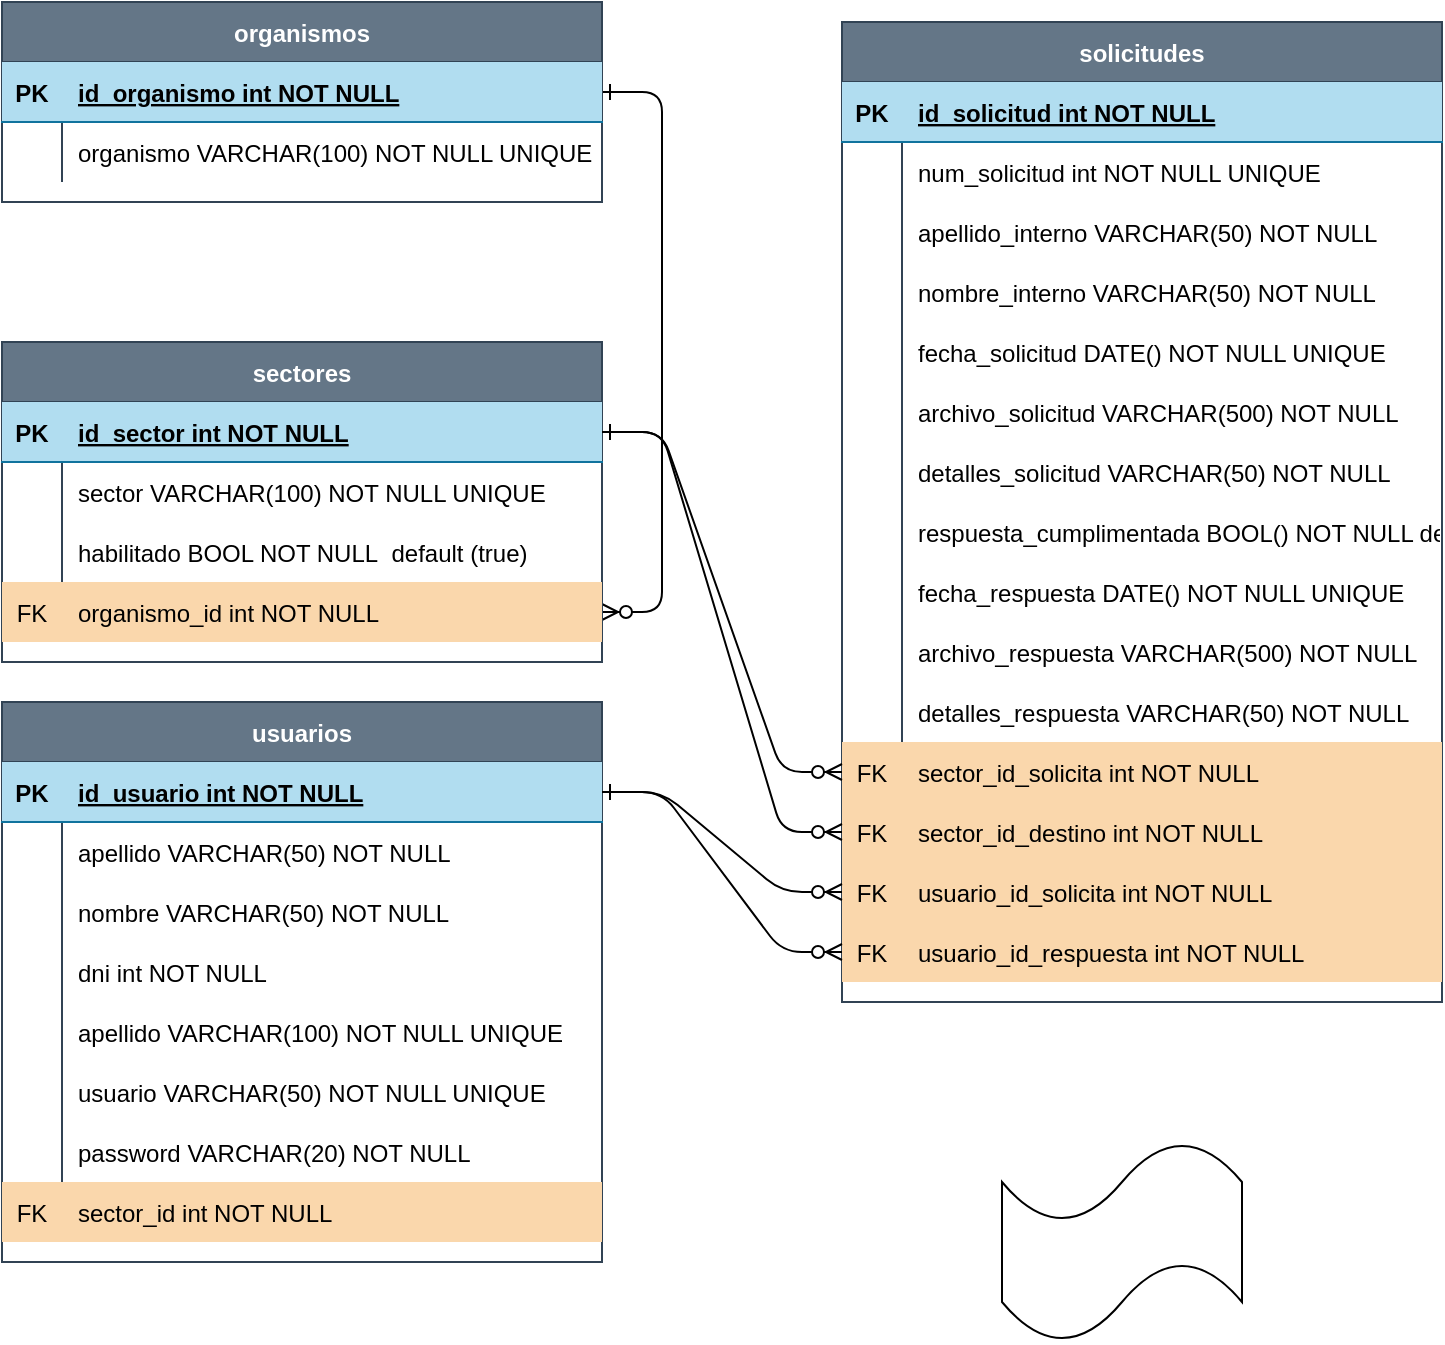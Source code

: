 <mxfile version="20.8.20" type="github">
  <diagram id="R2lEEEUBdFMjLlhIrx00" name="Page-1">
    <mxGraphModel dx="914" dy="766" grid="1" gridSize="10" guides="1" tooltips="1" connect="1" arrows="1" fold="1" page="1" pageScale="1" pageWidth="850" pageHeight="1100" math="0" shadow="0" extFonts="Permanent Marker^https://fonts.googleapis.com/css?family=Permanent+Marker">
      <root>
        <mxCell id="0" />
        <mxCell id="1" parent="0" />
        <mxCell id="C-vyLk0tnHw3VtMMgP7b-12" value="" style="edgeStyle=entityRelationEdgeStyle;endArrow=ERzeroToMany;startArrow=ERone;endFill=1;startFill=0;" parent="1" source="C-vyLk0tnHw3VtMMgP7b-3" target="x71KSPe7L1mLQkggoHx_-8" edge="1">
          <mxGeometry width="100" height="100" relative="1" as="geometry">
            <mxPoint x="400" y="180" as="sourcePoint" />
            <mxPoint x="700" y="355" as="targetPoint" />
          </mxGeometry>
        </mxCell>
        <mxCell id="C-vyLk0tnHw3VtMMgP7b-2" value="organismos" style="shape=table;startSize=30;container=1;collapsible=1;childLayout=tableLayout;fixedRows=1;rowLines=0;fontStyle=1;align=center;resizeLast=1;fillColor=#647687;strokeColor=#314354;fontColor=#ffffff;" parent="1" vertex="1">
          <mxGeometry x="80" y="90" width="300" height="100" as="geometry" />
        </mxCell>
        <mxCell id="C-vyLk0tnHw3VtMMgP7b-3" value="" style="shape=partialRectangle;collapsible=0;dropTarget=0;pointerEvents=0;fillColor=#b1ddf0;points=[[0,0.5],[1,0.5]];portConstraint=eastwest;top=0;left=0;right=0;bottom=1;strokeColor=#10739e;" parent="C-vyLk0tnHw3VtMMgP7b-2" vertex="1">
          <mxGeometry y="30" width="300" height="30" as="geometry" />
        </mxCell>
        <mxCell id="C-vyLk0tnHw3VtMMgP7b-4" value="PK" style="shape=partialRectangle;overflow=hidden;connectable=0;fillColor=none;top=0;left=0;bottom=0;right=0;fontStyle=1;" parent="C-vyLk0tnHw3VtMMgP7b-3" vertex="1">
          <mxGeometry width="30" height="30" as="geometry">
            <mxRectangle width="30" height="30" as="alternateBounds" />
          </mxGeometry>
        </mxCell>
        <mxCell id="C-vyLk0tnHw3VtMMgP7b-5" value="id_organismo int NOT NULL " style="shape=partialRectangle;overflow=hidden;connectable=0;fillColor=none;top=0;left=0;bottom=0;right=0;align=left;spacingLeft=6;fontStyle=5;" parent="C-vyLk0tnHw3VtMMgP7b-3" vertex="1">
          <mxGeometry x="30" width="270" height="30" as="geometry">
            <mxRectangle width="270" height="30" as="alternateBounds" />
          </mxGeometry>
        </mxCell>
        <mxCell id="C-vyLk0tnHw3VtMMgP7b-9" value="" style="shape=partialRectangle;collapsible=0;dropTarget=0;pointerEvents=0;fillColor=none;points=[[0,0.5],[1,0.5]];portConstraint=eastwest;top=0;left=0;right=0;bottom=0;" parent="C-vyLk0tnHw3VtMMgP7b-2" vertex="1">
          <mxGeometry y="60" width="300" height="30" as="geometry" />
        </mxCell>
        <mxCell id="C-vyLk0tnHw3VtMMgP7b-10" value="" style="shape=partialRectangle;overflow=hidden;connectable=0;fillColor=none;top=0;left=0;bottom=0;right=0;" parent="C-vyLk0tnHw3VtMMgP7b-9" vertex="1">
          <mxGeometry width="30" height="30" as="geometry">
            <mxRectangle width="30" height="30" as="alternateBounds" />
          </mxGeometry>
        </mxCell>
        <mxCell id="C-vyLk0tnHw3VtMMgP7b-11" value="organismo VARCHAR(100) NOT NULL UNIQUE" style="shape=partialRectangle;overflow=hidden;connectable=0;fillColor=none;top=0;left=0;bottom=0;right=0;align=left;spacingLeft=6;" parent="C-vyLk0tnHw3VtMMgP7b-9" vertex="1">
          <mxGeometry x="30" width="270" height="30" as="geometry">
            <mxRectangle width="270" height="30" as="alternateBounds" />
          </mxGeometry>
        </mxCell>
        <mxCell id="x71KSPe7L1mLQkggoHx_-1" value="sectores" style="shape=table;startSize=30;container=1;collapsible=1;childLayout=tableLayout;fixedRows=1;rowLines=0;fontStyle=1;align=center;resizeLast=1;fillColor=#647687;strokeColor=#314354;fontColor=#ffffff;" parent="1" vertex="1">
          <mxGeometry x="80" y="260" width="300" height="160" as="geometry" />
        </mxCell>
        <mxCell id="x71KSPe7L1mLQkggoHx_-2" value="" style="shape=partialRectangle;collapsible=0;dropTarget=0;pointerEvents=0;fillColor=#b1ddf0;points=[[0,0.5],[1,0.5]];portConstraint=eastwest;top=0;left=0;right=0;bottom=1;strokeColor=#10739e;" parent="x71KSPe7L1mLQkggoHx_-1" vertex="1">
          <mxGeometry y="30" width="300" height="30" as="geometry" />
        </mxCell>
        <mxCell id="x71KSPe7L1mLQkggoHx_-3" value="PK" style="shape=partialRectangle;overflow=hidden;connectable=0;fillColor=none;top=0;left=0;bottom=0;right=0;fontStyle=1;" parent="x71KSPe7L1mLQkggoHx_-2" vertex="1">
          <mxGeometry width="30" height="30" as="geometry">
            <mxRectangle width="30" height="30" as="alternateBounds" />
          </mxGeometry>
        </mxCell>
        <mxCell id="x71KSPe7L1mLQkggoHx_-4" value="id_sector int NOT NULL " style="shape=partialRectangle;overflow=hidden;connectable=0;fillColor=none;top=0;left=0;bottom=0;right=0;align=left;spacingLeft=6;fontStyle=5;" parent="x71KSPe7L1mLQkggoHx_-2" vertex="1">
          <mxGeometry x="30" width="270" height="30" as="geometry">
            <mxRectangle width="270" height="30" as="alternateBounds" />
          </mxGeometry>
        </mxCell>
        <mxCell id="x71KSPe7L1mLQkggoHx_-5" value="" style="shape=partialRectangle;collapsible=0;dropTarget=0;pointerEvents=0;fillColor=none;points=[[0,0.5],[1,0.5]];portConstraint=eastwest;top=0;left=0;right=0;bottom=0;" parent="x71KSPe7L1mLQkggoHx_-1" vertex="1">
          <mxGeometry y="60" width="300" height="30" as="geometry" />
        </mxCell>
        <mxCell id="x71KSPe7L1mLQkggoHx_-6" value="" style="shape=partialRectangle;overflow=hidden;connectable=0;fillColor=none;top=0;left=0;bottom=0;right=0;" parent="x71KSPe7L1mLQkggoHx_-5" vertex="1">
          <mxGeometry width="30" height="30" as="geometry">
            <mxRectangle width="30" height="30" as="alternateBounds" />
          </mxGeometry>
        </mxCell>
        <mxCell id="x71KSPe7L1mLQkggoHx_-7" value="sector VARCHAR(100) NOT NULL UNIQUE" style="shape=partialRectangle;overflow=hidden;connectable=0;fillColor=none;top=0;left=0;bottom=0;right=0;align=left;spacingLeft=6;" parent="x71KSPe7L1mLQkggoHx_-5" vertex="1">
          <mxGeometry x="30" width="270" height="30" as="geometry">
            <mxRectangle width="270" height="30" as="alternateBounds" />
          </mxGeometry>
        </mxCell>
        <mxCell id="_ndGO37qyhblYujin3GQ-9" value="" style="shape=partialRectangle;collapsible=0;dropTarget=0;pointerEvents=0;fillColor=none;points=[[0,0.5],[1,0.5]];portConstraint=eastwest;top=0;left=0;right=0;bottom=0;" vertex="1" parent="x71KSPe7L1mLQkggoHx_-1">
          <mxGeometry y="90" width="300" height="30" as="geometry" />
        </mxCell>
        <mxCell id="_ndGO37qyhblYujin3GQ-10" value="" style="shape=partialRectangle;overflow=hidden;connectable=0;fillColor=none;top=0;left=0;bottom=0;right=0;" vertex="1" parent="_ndGO37qyhblYujin3GQ-9">
          <mxGeometry width="30" height="30" as="geometry">
            <mxRectangle width="30" height="30" as="alternateBounds" />
          </mxGeometry>
        </mxCell>
        <mxCell id="_ndGO37qyhblYujin3GQ-11" value="habilitado BOOL NOT NULL  default (true)" style="shape=partialRectangle;overflow=hidden;connectable=0;fillColor=none;top=0;left=0;bottom=0;right=0;align=left;spacingLeft=6;" vertex="1" parent="_ndGO37qyhblYujin3GQ-9">
          <mxGeometry x="30" width="270" height="30" as="geometry">
            <mxRectangle width="270" height="30" as="alternateBounds" />
          </mxGeometry>
        </mxCell>
        <mxCell id="x71KSPe7L1mLQkggoHx_-8" value="" style="shape=partialRectangle;collapsible=0;dropTarget=0;pointerEvents=0;fillColor=#fad7ac;points=[[0,0.5],[1,0.5]];portConstraint=eastwest;top=0;left=0;right=0;bottom=0;strokeColor=#b46504;" parent="x71KSPe7L1mLQkggoHx_-1" vertex="1">
          <mxGeometry y="120" width="300" height="30" as="geometry" />
        </mxCell>
        <mxCell id="x71KSPe7L1mLQkggoHx_-9" value="FK" style="shape=partialRectangle;overflow=hidden;connectable=0;fillColor=none;top=0;left=0;bottom=0;right=0;" parent="x71KSPe7L1mLQkggoHx_-8" vertex="1">
          <mxGeometry width="30" height="30" as="geometry">
            <mxRectangle width="30" height="30" as="alternateBounds" />
          </mxGeometry>
        </mxCell>
        <mxCell id="x71KSPe7L1mLQkggoHx_-10" value="organismo_id int NOT NULL" style="shape=partialRectangle;overflow=hidden;connectable=0;fillColor=none;top=0;left=0;bottom=0;right=0;align=left;spacingLeft=6;" parent="x71KSPe7L1mLQkggoHx_-8" vertex="1">
          <mxGeometry x="30" width="270" height="30" as="geometry">
            <mxRectangle width="270" height="30" as="alternateBounds" />
          </mxGeometry>
        </mxCell>
        <mxCell id="x71KSPe7L1mLQkggoHx_-11" value="solicitudes" style="shape=table;startSize=30;container=1;collapsible=1;childLayout=tableLayout;fixedRows=1;rowLines=0;fontStyle=1;align=center;resizeLast=1;fillColor=#647687;strokeColor=#314354;fontColor=#ffffff;" parent="1" vertex="1">
          <mxGeometry x="500" y="100" width="300" height="490" as="geometry" />
        </mxCell>
        <mxCell id="x71KSPe7L1mLQkggoHx_-12" value="" style="shape=partialRectangle;collapsible=0;dropTarget=0;pointerEvents=0;fillColor=#b1ddf0;points=[[0,0.5],[1,0.5]];portConstraint=eastwest;top=0;left=0;right=0;bottom=1;strokeColor=#10739e;" parent="x71KSPe7L1mLQkggoHx_-11" vertex="1">
          <mxGeometry y="30" width="300" height="30" as="geometry" />
        </mxCell>
        <mxCell id="x71KSPe7L1mLQkggoHx_-13" value="PK" style="shape=partialRectangle;overflow=hidden;connectable=0;fillColor=none;top=0;left=0;bottom=0;right=0;fontStyle=1;" parent="x71KSPe7L1mLQkggoHx_-12" vertex="1">
          <mxGeometry width="30" height="30" as="geometry">
            <mxRectangle width="30" height="30" as="alternateBounds" />
          </mxGeometry>
        </mxCell>
        <mxCell id="x71KSPe7L1mLQkggoHx_-14" value="id_solicitud int NOT NULL " style="shape=partialRectangle;overflow=hidden;connectable=0;fillColor=none;top=0;left=0;bottom=0;right=0;align=left;spacingLeft=6;fontStyle=5;" parent="x71KSPe7L1mLQkggoHx_-12" vertex="1">
          <mxGeometry x="30" width="270" height="30" as="geometry">
            <mxRectangle width="270" height="30" as="alternateBounds" />
          </mxGeometry>
        </mxCell>
        <mxCell id="x71KSPe7L1mLQkggoHx_-15" value="" style="shape=partialRectangle;collapsible=0;dropTarget=0;pointerEvents=0;fillColor=none;points=[[0,0.5],[1,0.5]];portConstraint=eastwest;top=0;left=0;right=0;bottom=0;" parent="x71KSPe7L1mLQkggoHx_-11" vertex="1">
          <mxGeometry y="60" width="300" height="30" as="geometry" />
        </mxCell>
        <mxCell id="x71KSPe7L1mLQkggoHx_-16" value="" style="shape=partialRectangle;overflow=hidden;connectable=0;fillColor=none;top=0;left=0;bottom=0;right=0;" parent="x71KSPe7L1mLQkggoHx_-15" vertex="1">
          <mxGeometry width="30" height="30" as="geometry">
            <mxRectangle width="30" height="30" as="alternateBounds" />
          </mxGeometry>
        </mxCell>
        <mxCell id="x71KSPe7L1mLQkggoHx_-17" value="num_solicitud int NOT NULL UNIQUE" style="shape=partialRectangle;overflow=hidden;connectable=0;fillColor=none;top=0;left=0;bottom=0;right=0;align=left;spacingLeft=6;" parent="x71KSPe7L1mLQkggoHx_-15" vertex="1">
          <mxGeometry x="30" width="270" height="30" as="geometry">
            <mxRectangle width="270" height="30" as="alternateBounds" />
          </mxGeometry>
        </mxCell>
        <mxCell id="x71KSPe7L1mLQkggoHx_-21" value="" style="shape=partialRectangle;collapsible=0;dropTarget=0;pointerEvents=0;fillColor=none;points=[[0,0.5],[1,0.5]];portConstraint=eastwest;top=0;left=0;right=0;bottom=0;" parent="x71KSPe7L1mLQkggoHx_-11" vertex="1">
          <mxGeometry y="90" width="300" height="30" as="geometry" />
        </mxCell>
        <mxCell id="x71KSPe7L1mLQkggoHx_-22" value="" style="shape=partialRectangle;overflow=hidden;connectable=0;fillColor=none;top=0;left=0;bottom=0;right=0;" parent="x71KSPe7L1mLQkggoHx_-21" vertex="1">
          <mxGeometry width="30" height="30" as="geometry">
            <mxRectangle width="30" height="30" as="alternateBounds" />
          </mxGeometry>
        </mxCell>
        <mxCell id="x71KSPe7L1mLQkggoHx_-23" value="apellido_interno VARCHAR(50) NOT NULL" style="shape=partialRectangle;overflow=hidden;connectable=0;fillColor=none;top=0;left=0;bottom=0;right=0;align=left;spacingLeft=6;" parent="x71KSPe7L1mLQkggoHx_-21" vertex="1">
          <mxGeometry x="30" width="270" height="30" as="geometry">
            <mxRectangle width="270" height="30" as="alternateBounds" />
          </mxGeometry>
        </mxCell>
        <mxCell id="x71KSPe7L1mLQkggoHx_-24" value="" style="shape=partialRectangle;collapsible=0;dropTarget=0;pointerEvents=0;fillColor=none;points=[[0,0.5],[1,0.5]];portConstraint=eastwest;top=0;left=0;right=0;bottom=0;" parent="x71KSPe7L1mLQkggoHx_-11" vertex="1">
          <mxGeometry y="120" width="300" height="30" as="geometry" />
        </mxCell>
        <mxCell id="x71KSPe7L1mLQkggoHx_-25" value="" style="shape=partialRectangle;overflow=hidden;connectable=0;fillColor=none;top=0;left=0;bottom=0;right=0;" parent="x71KSPe7L1mLQkggoHx_-24" vertex="1">
          <mxGeometry width="30" height="30" as="geometry">
            <mxRectangle width="30" height="30" as="alternateBounds" />
          </mxGeometry>
        </mxCell>
        <mxCell id="x71KSPe7L1mLQkggoHx_-26" value="nombre_interno VARCHAR(50) NOT NULL " style="shape=partialRectangle;overflow=hidden;connectable=0;fillColor=none;top=0;left=0;bottom=0;right=0;align=left;spacingLeft=6;" parent="x71KSPe7L1mLQkggoHx_-24" vertex="1">
          <mxGeometry x="30" width="270" height="30" as="geometry">
            <mxRectangle width="270" height="30" as="alternateBounds" />
          </mxGeometry>
        </mxCell>
        <mxCell id="x71KSPe7L1mLQkggoHx_-27" value="" style="shape=partialRectangle;collapsible=0;dropTarget=0;pointerEvents=0;fillColor=none;points=[[0,0.5],[1,0.5]];portConstraint=eastwest;top=0;left=0;right=0;bottom=0;" parent="x71KSPe7L1mLQkggoHx_-11" vertex="1">
          <mxGeometry y="150" width="300" height="30" as="geometry" />
        </mxCell>
        <mxCell id="x71KSPe7L1mLQkggoHx_-28" value="" style="shape=partialRectangle;overflow=hidden;connectable=0;fillColor=none;top=0;left=0;bottom=0;right=0;" parent="x71KSPe7L1mLQkggoHx_-27" vertex="1">
          <mxGeometry width="30" height="30" as="geometry">
            <mxRectangle width="30" height="30" as="alternateBounds" />
          </mxGeometry>
        </mxCell>
        <mxCell id="x71KSPe7L1mLQkggoHx_-29" value="fecha_solicitud DATE() NOT NULL UNIQUE" style="shape=partialRectangle;overflow=hidden;connectable=0;fillColor=none;top=0;left=0;bottom=0;right=0;align=left;spacingLeft=6;" parent="x71KSPe7L1mLQkggoHx_-27" vertex="1">
          <mxGeometry x="30" width="270" height="30" as="geometry">
            <mxRectangle width="270" height="30" as="alternateBounds" />
          </mxGeometry>
        </mxCell>
        <mxCell id="x71KSPe7L1mLQkggoHx_-30" value="" style="shape=partialRectangle;collapsible=0;dropTarget=0;pointerEvents=0;fillColor=none;points=[[0,0.5],[1,0.5]];portConstraint=eastwest;top=0;left=0;right=0;bottom=0;" parent="x71KSPe7L1mLQkggoHx_-11" vertex="1">
          <mxGeometry y="180" width="300" height="30" as="geometry" />
        </mxCell>
        <mxCell id="x71KSPe7L1mLQkggoHx_-31" value="" style="shape=partialRectangle;overflow=hidden;connectable=0;fillColor=none;top=0;left=0;bottom=0;right=0;" parent="x71KSPe7L1mLQkggoHx_-30" vertex="1">
          <mxGeometry width="30" height="30" as="geometry">
            <mxRectangle width="30" height="30" as="alternateBounds" />
          </mxGeometry>
        </mxCell>
        <mxCell id="x71KSPe7L1mLQkggoHx_-32" value="archivo_solicitud VARCHAR(500) NOT NULL " style="shape=partialRectangle;overflow=hidden;connectable=0;fillColor=none;top=0;left=0;bottom=0;right=0;align=left;spacingLeft=6;" parent="x71KSPe7L1mLQkggoHx_-30" vertex="1">
          <mxGeometry x="30" width="270" height="30" as="geometry">
            <mxRectangle width="270" height="30" as="alternateBounds" />
          </mxGeometry>
        </mxCell>
        <mxCell id="_ndGO37qyhblYujin3GQ-55" value="" style="shape=partialRectangle;collapsible=0;dropTarget=0;pointerEvents=0;fillColor=none;points=[[0,0.5],[1,0.5]];portConstraint=eastwest;top=0;left=0;right=0;bottom=0;" vertex="1" parent="x71KSPe7L1mLQkggoHx_-11">
          <mxGeometry y="210" width="300" height="30" as="geometry" />
        </mxCell>
        <mxCell id="_ndGO37qyhblYujin3GQ-56" value="" style="shape=partialRectangle;overflow=hidden;connectable=0;fillColor=none;top=0;left=0;bottom=0;right=0;" vertex="1" parent="_ndGO37qyhblYujin3GQ-55">
          <mxGeometry width="30" height="30" as="geometry">
            <mxRectangle width="30" height="30" as="alternateBounds" />
          </mxGeometry>
        </mxCell>
        <mxCell id="_ndGO37qyhblYujin3GQ-57" value="detalles_solicitud VARCHAR(50) NOT NULL " style="shape=partialRectangle;overflow=hidden;connectable=0;fillColor=none;top=0;left=0;bottom=0;right=0;align=left;spacingLeft=6;" vertex="1" parent="_ndGO37qyhblYujin3GQ-55">
          <mxGeometry x="30" width="270" height="30" as="geometry">
            <mxRectangle width="270" height="30" as="alternateBounds" />
          </mxGeometry>
        </mxCell>
        <mxCell id="_ndGO37qyhblYujin3GQ-52" value="" style="shape=partialRectangle;collapsible=0;dropTarget=0;pointerEvents=0;fillColor=none;points=[[0,0.5],[1,0.5]];portConstraint=eastwest;top=0;left=0;right=0;bottom=0;" vertex="1" parent="x71KSPe7L1mLQkggoHx_-11">
          <mxGeometry y="240" width="300" height="30" as="geometry" />
        </mxCell>
        <mxCell id="_ndGO37qyhblYujin3GQ-53" value="" style="shape=partialRectangle;overflow=hidden;connectable=0;fillColor=none;top=0;left=0;bottom=0;right=0;" vertex="1" parent="_ndGO37qyhblYujin3GQ-52">
          <mxGeometry width="30" height="30" as="geometry">
            <mxRectangle width="30" height="30" as="alternateBounds" />
          </mxGeometry>
        </mxCell>
        <mxCell id="_ndGO37qyhblYujin3GQ-54" value="respuesta_cumplimentada BOOL() NOT NULL default (false) " style="shape=partialRectangle;overflow=hidden;connectable=0;fillColor=none;top=0;left=0;bottom=0;right=0;align=left;spacingLeft=6;" vertex="1" parent="_ndGO37qyhblYujin3GQ-52">
          <mxGeometry x="30" width="270" height="30" as="geometry">
            <mxRectangle width="270" height="30" as="alternateBounds" />
          </mxGeometry>
        </mxCell>
        <mxCell id="x71KSPe7L1mLQkggoHx_-38" value="" style="shape=partialRectangle;collapsible=0;dropTarget=0;pointerEvents=0;fillColor=none;points=[[0,0.5],[1,0.5]];portConstraint=eastwest;top=0;left=0;right=0;bottom=0;" parent="x71KSPe7L1mLQkggoHx_-11" vertex="1">
          <mxGeometry y="270" width="300" height="30" as="geometry" />
        </mxCell>
        <mxCell id="x71KSPe7L1mLQkggoHx_-39" value="" style="shape=partialRectangle;overflow=hidden;connectable=0;fillColor=none;top=0;left=0;bottom=0;right=0;" parent="x71KSPe7L1mLQkggoHx_-38" vertex="1">
          <mxGeometry width="30" height="30" as="geometry">
            <mxRectangle width="30" height="30" as="alternateBounds" />
          </mxGeometry>
        </mxCell>
        <mxCell id="x71KSPe7L1mLQkggoHx_-40" value="fecha_respuesta DATE() NOT NULL UNIQUE" style="shape=partialRectangle;overflow=hidden;connectable=0;fillColor=none;top=0;left=0;bottom=0;right=0;align=left;spacingLeft=6;" parent="x71KSPe7L1mLQkggoHx_-38" vertex="1">
          <mxGeometry x="30" width="270" height="30" as="geometry">
            <mxRectangle width="270" height="30" as="alternateBounds" />
          </mxGeometry>
        </mxCell>
        <mxCell id="_ndGO37qyhblYujin3GQ-12" value="" style="shape=partialRectangle;collapsible=0;dropTarget=0;pointerEvents=0;fillColor=none;points=[[0,0.5],[1,0.5]];portConstraint=eastwest;top=0;left=0;right=0;bottom=0;" vertex="1" parent="x71KSPe7L1mLQkggoHx_-11">
          <mxGeometry y="300" width="300" height="30" as="geometry" />
        </mxCell>
        <mxCell id="_ndGO37qyhblYujin3GQ-13" value="" style="shape=partialRectangle;overflow=hidden;connectable=0;fillColor=none;top=0;left=0;bottom=0;right=0;" vertex="1" parent="_ndGO37qyhblYujin3GQ-12">
          <mxGeometry width="30" height="30" as="geometry">
            <mxRectangle width="30" height="30" as="alternateBounds" />
          </mxGeometry>
        </mxCell>
        <mxCell id="_ndGO37qyhblYujin3GQ-14" value="archivo_respuesta VARCHAR(500) NOT NULL " style="shape=partialRectangle;overflow=hidden;connectable=0;fillColor=none;top=0;left=0;bottom=0;right=0;align=left;spacingLeft=6;" vertex="1" parent="_ndGO37qyhblYujin3GQ-12">
          <mxGeometry x="30" width="270" height="30" as="geometry">
            <mxRectangle width="270" height="30" as="alternateBounds" />
          </mxGeometry>
        </mxCell>
        <mxCell id="_ndGO37qyhblYujin3GQ-58" value="" style="shape=partialRectangle;collapsible=0;dropTarget=0;pointerEvents=0;fillColor=none;points=[[0,0.5],[1,0.5]];portConstraint=eastwest;top=0;left=0;right=0;bottom=0;" vertex="1" parent="x71KSPe7L1mLQkggoHx_-11">
          <mxGeometry y="330" width="300" height="30" as="geometry" />
        </mxCell>
        <mxCell id="_ndGO37qyhblYujin3GQ-59" value="" style="shape=partialRectangle;overflow=hidden;connectable=0;fillColor=none;top=0;left=0;bottom=0;right=0;" vertex="1" parent="_ndGO37qyhblYujin3GQ-58">
          <mxGeometry width="30" height="30" as="geometry">
            <mxRectangle width="30" height="30" as="alternateBounds" />
          </mxGeometry>
        </mxCell>
        <mxCell id="_ndGO37qyhblYujin3GQ-60" value="detalles_respuesta VARCHAR(50) NOT NULL " style="shape=partialRectangle;overflow=hidden;connectable=0;fillColor=none;top=0;left=0;bottom=0;right=0;align=left;spacingLeft=6;" vertex="1" parent="_ndGO37qyhblYujin3GQ-58">
          <mxGeometry x="30" width="270" height="30" as="geometry">
            <mxRectangle width="270" height="30" as="alternateBounds" />
          </mxGeometry>
        </mxCell>
        <mxCell id="x71KSPe7L1mLQkggoHx_-18" value="" style="shape=partialRectangle;collapsible=0;dropTarget=0;pointerEvents=0;fillColor=#fad7ac;points=[[0,0.5],[1,0.5]];portConstraint=eastwest;top=0;left=0;right=0;bottom=0;strokeColor=#b46504;" parent="x71KSPe7L1mLQkggoHx_-11" vertex="1">
          <mxGeometry y="360" width="300" height="30" as="geometry" />
        </mxCell>
        <mxCell id="x71KSPe7L1mLQkggoHx_-19" value="FK" style="shape=partialRectangle;overflow=hidden;connectable=0;fillColor=none;top=0;left=0;bottom=0;right=0;" parent="x71KSPe7L1mLQkggoHx_-18" vertex="1">
          <mxGeometry width="30" height="30" as="geometry">
            <mxRectangle width="30" height="30" as="alternateBounds" />
          </mxGeometry>
        </mxCell>
        <mxCell id="x71KSPe7L1mLQkggoHx_-20" value="sector_id_solicita int NOT NULL" style="shape=partialRectangle;overflow=hidden;connectable=0;fillColor=none;top=0;left=0;bottom=0;right=0;align=left;spacingLeft=6;" parent="x71KSPe7L1mLQkggoHx_-18" vertex="1">
          <mxGeometry x="30" width="270" height="30" as="geometry">
            <mxRectangle width="270" height="30" as="alternateBounds" />
          </mxGeometry>
        </mxCell>
        <mxCell id="x71KSPe7L1mLQkggoHx_-33" value="" style="shape=partialRectangle;collapsible=0;dropTarget=0;pointerEvents=0;fillColor=#fad7ac;points=[[0,0.5],[1,0.5]];portConstraint=eastwest;top=0;left=0;right=0;bottom=0;strokeColor=#b46504;" parent="x71KSPe7L1mLQkggoHx_-11" vertex="1">
          <mxGeometry y="390" width="300" height="30" as="geometry" />
        </mxCell>
        <mxCell id="x71KSPe7L1mLQkggoHx_-34" value="FK" style="shape=partialRectangle;overflow=hidden;connectable=0;fillColor=none;top=0;left=0;bottom=0;right=0;" parent="x71KSPe7L1mLQkggoHx_-33" vertex="1">
          <mxGeometry width="30" height="30" as="geometry">
            <mxRectangle width="30" height="30" as="alternateBounds" />
          </mxGeometry>
        </mxCell>
        <mxCell id="x71KSPe7L1mLQkggoHx_-35" value="sector_id_destino int NOT NULL" style="shape=partialRectangle;overflow=hidden;connectable=0;fillColor=none;top=0;left=0;bottom=0;right=0;align=left;spacingLeft=6;" parent="x71KSPe7L1mLQkggoHx_-33" vertex="1">
          <mxGeometry x="30" width="270" height="30" as="geometry">
            <mxRectangle width="270" height="30" as="alternateBounds" />
          </mxGeometry>
        </mxCell>
        <mxCell id="_ndGO37qyhblYujin3GQ-1" value="" style="shape=partialRectangle;collapsible=0;dropTarget=0;pointerEvents=0;fillColor=#fad7ac;points=[[0,0.5],[1,0.5]];portConstraint=eastwest;top=0;left=0;right=0;bottom=0;strokeColor=#b46504;" vertex="1" parent="x71KSPe7L1mLQkggoHx_-11">
          <mxGeometry y="420" width="300" height="30" as="geometry" />
        </mxCell>
        <mxCell id="_ndGO37qyhblYujin3GQ-2" value="FK" style="shape=partialRectangle;overflow=hidden;connectable=0;fillColor=none;top=0;left=0;bottom=0;right=0;" vertex="1" parent="_ndGO37qyhblYujin3GQ-1">
          <mxGeometry width="30" height="30" as="geometry">
            <mxRectangle width="30" height="30" as="alternateBounds" />
          </mxGeometry>
        </mxCell>
        <mxCell id="_ndGO37qyhblYujin3GQ-3" value="usuario_id_solicita int NOT NULL" style="shape=partialRectangle;overflow=hidden;connectable=0;fillColor=none;top=0;left=0;bottom=0;right=0;align=left;spacingLeft=6;" vertex="1" parent="_ndGO37qyhblYujin3GQ-1">
          <mxGeometry x="30" width="270" height="30" as="geometry">
            <mxRectangle width="270" height="30" as="alternateBounds" />
          </mxGeometry>
        </mxCell>
        <mxCell id="_ndGO37qyhblYujin3GQ-4" value="" style="shape=partialRectangle;collapsible=0;dropTarget=0;pointerEvents=0;fillColor=#fad7ac;points=[[0,0.5],[1,0.5]];portConstraint=eastwest;top=0;left=0;right=0;bottom=0;strokeColor=#b46504;" vertex="1" parent="x71KSPe7L1mLQkggoHx_-11">
          <mxGeometry y="450" width="300" height="30" as="geometry" />
        </mxCell>
        <mxCell id="_ndGO37qyhblYujin3GQ-5" value="FK" style="shape=partialRectangle;overflow=hidden;connectable=0;fillColor=none;top=0;left=0;bottom=0;right=0;" vertex="1" parent="_ndGO37qyhblYujin3GQ-4">
          <mxGeometry width="30" height="30" as="geometry">
            <mxRectangle width="30" height="30" as="alternateBounds" />
          </mxGeometry>
        </mxCell>
        <mxCell id="_ndGO37qyhblYujin3GQ-6" value="usuario_id_respuesta int NOT NULL" style="shape=partialRectangle;overflow=hidden;connectable=0;fillColor=none;top=0;left=0;bottom=0;right=0;align=left;spacingLeft=6;" vertex="1" parent="_ndGO37qyhblYujin3GQ-4">
          <mxGeometry x="30" width="270" height="30" as="geometry">
            <mxRectangle width="270" height="30" as="alternateBounds" />
          </mxGeometry>
        </mxCell>
        <mxCell id="x71KSPe7L1mLQkggoHx_-36" value="" style="edgeStyle=entityRelationEdgeStyle;endArrow=ERzeroToMany;startArrow=ERone;endFill=1;startFill=0;exitX=1;exitY=0.5;exitDx=0;exitDy=0;entryX=0;entryY=0.5;entryDx=0;entryDy=0;" parent="1" source="x71KSPe7L1mLQkggoHx_-2" target="x71KSPe7L1mLQkggoHx_-18" edge="1">
          <mxGeometry width="100" height="100" relative="1" as="geometry">
            <mxPoint x="390" y="155" as="sourcePoint" />
            <mxPoint x="390" y="375" as="targetPoint" />
          </mxGeometry>
        </mxCell>
        <mxCell id="x71KSPe7L1mLQkggoHx_-37" value="" style="edgeStyle=entityRelationEdgeStyle;endArrow=ERzeroToMany;startArrow=ERone;endFill=1;startFill=0;exitX=1;exitY=0.5;exitDx=0;exitDy=0;entryX=0;entryY=0.5;entryDx=0;entryDy=0;" parent="1" source="x71KSPe7L1mLQkggoHx_-2" target="x71KSPe7L1mLQkggoHx_-33" edge="1">
          <mxGeometry width="100" height="100" relative="1" as="geometry">
            <mxPoint x="390" y="315" as="sourcePoint" />
            <mxPoint x="510" y="335" as="targetPoint" />
          </mxGeometry>
        </mxCell>
        <mxCell id="x71KSPe7L1mLQkggoHx_-41" value="usuarios" style="shape=table;startSize=30;container=1;collapsible=1;childLayout=tableLayout;fixedRows=1;rowLines=0;fontStyle=1;align=center;resizeLast=1;fillColor=#647687;strokeColor=#314354;fontColor=#ffffff;" parent="1" vertex="1">
          <mxGeometry x="80" y="440" width="300" height="280" as="geometry" />
        </mxCell>
        <mxCell id="x71KSPe7L1mLQkggoHx_-42" value="" style="shape=partialRectangle;collapsible=0;dropTarget=0;pointerEvents=0;fillColor=#b1ddf0;points=[[0,0.5],[1,0.5]];portConstraint=eastwest;top=0;left=0;right=0;bottom=1;strokeColor=#10739e;" parent="x71KSPe7L1mLQkggoHx_-41" vertex="1">
          <mxGeometry y="30" width="300" height="30" as="geometry" />
        </mxCell>
        <mxCell id="x71KSPe7L1mLQkggoHx_-43" value="PK" style="shape=partialRectangle;overflow=hidden;connectable=0;fillColor=none;top=0;left=0;bottom=0;right=0;fontStyle=1;" parent="x71KSPe7L1mLQkggoHx_-42" vertex="1">
          <mxGeometry width="30" height="30" as="geometry">
            <mxRectangle width="30" height="30" as="alternateBounds" />
          </mxGeometry>
        </mxCell>
        <mxCell id="x71KSPe7L1mLQkggoHx_-44" value="id_usuario int NOT NULL " style="shape=partialRectangle;overflow=hidden;connectable=0;fillColor=none;top=0;left=0;bottom=0;right=0;align=left;spacingLeft=6;fontStyle=5;" parent="x71KSPe7L1mLQkggoHx_-42" vertex="1">
          <mxGeometry x="30" width="270" height="30" as="geometry">
            <mxRectangle width="270" height="30" as="alternateBounds" />
          </mxGeometry>
        </mxCell>
        <mxCell id="x71KSPe7L1mLQkggoHx_-45" value="" style="shape=partialRectangle;collapsible=0;dropTarget=0;pointerEvents=0;fillColor=none;points=[[0,0.5],[1,0.5]];portConstraint=eastwest;top=0;left=0;right=0;bottom=0;" parent="x71KSPe7L1mLQkggoHx_-41" vertex="1">
          <mxGeometry y="60" width="300" height="30" as="geometry" />
        </mxCell>
        <mxCell id="x71KSPe7L1mLQkggoHx_-46" value="" style="shape=partialRectangle;overflow=hidden;connectable=0;fillColor=none;top=0;left=0;bottom=0;right=0;" parent="x71KSPe7L1mLQkggoHx_-45" vertex="1">
          <mxGeometry width="30" height="30" as="geometry">
            <mxRectangle width="30" height="30" as="alternateBounds" />
          </mxGeometry>
        </mxCell>
        <mxCell id="x71KSPe7L1mLQkggoHx_-47" value="apellido VARCHAR(50) NOT NULL" style="shape=partialRectangle;overflow=hidden;connectable=0;fillColor=none;top=0;left=0;bottom=0;right=0;align=left;spacingLeft=6;" parent="x71KSPe7L1mLQkggoHx_-45" vertex="1">
          <mxGeometry x="30" width="270" height="30" as="geometry">
            <mxRectangle width="270" height="30" as="alternateBounds" />
          </mxGeometry>
        </mxCell>
        <mxCell id="x71KSPe7L1mLQkggoHx_-51" value="" style="shape=partialRectangle;collapsible=0;dropTarget=0;pointerEvents=0;fillColor=none;points=[[0,0.5],[1,0.5]];portConstraint=eastwest;top=0;left=0;right=0;bottom=0;" parent="x71KSPe7L1mLQkggoHx_-41" vertex="1">
          <mxGeometry y="90" width="300" height="30" as="geometry" />
        </mxCell>
        <mxCell id="x71KSPe7L1mLQkggoHx_-52" value="" style="shape=partialRectangle;overflow=hidden;connectable=0;fillColor=none;top=0;left=0;bottom=0;right=0;" parent="x71KSPe7L1mLQkggoHx_-51" vertex="1">
          <mxGeometry width="30" height="30" as="geometry">
            <mxRectangle width="30" height="30" as="alternateBounds" />
          </mxGeometry>
        </mxCell>
        <mxCell id="x71KSPe7L1mLQkggoHx_-53" value="nombre VARCHAR(50) NOT NULL" style="shape=partialRectangle;overflow=hidden;connectable=0;fillColor=none;top=0;left=0;bottom=0;right=0;align=left;spacingLeft=6;" parent="x71KSPe7L1mLQkggoHx_-51" vertex="1">
          <mxGeometry x="30" width="270" height="30" as="geometry">
            <mxRectangle width="270" height="30" as="alternateBounds" />
          </mxGeometry>
        </mxCell>
        <mxCell id="x71KSPe7L1mLQkggoHx_-54" value="" style="shape=partialRectangle;collapsible=0;dropTarget=0;pointerEvents=0;fillColor=none;points=[[0,0.5],[1,0.5]];portConstraint=eastwest;top=0;left=0;right=0;bottom=0;" parent="x71KSPe7L1mLQkggoHx_-41" vertex="1">
          <mxGeometry y="120" width="300" height="30" as="geometry" />
        </mxCell>
        <mxCell id="x71KSPe7L1mLQkggoHx_-55" value="" style="shape=partialRectangle;overflow=hidden;connectable=0;fillColor=none;top=0;left=0;bottom=0;right=0;" parent="x71KSPe7L1mLQkggoHx_-54" vertex="1">
          <mxGeometry width="30" height="30" as="geometry">
            <mxRectangle width="30" height="30" as="alternateBounds" />
          </mxGeometry>
        </mxCell>
        <mxCell id="x71KSPe7L1mLQkggoHx_-56" value="dni int NOT NULL" style="shape=partialRectangle;overflow=hidden;connectable=0;fillColor=none;top=0;left=0;bottom=0;right=0;align=left;spacingLeft=6;" parent="x71KSPe7L1mLQkggoHx_-54" vertex="1">
          <mxGeometry x="30" width="270" height="30" as="geometry">
            <mxRectangle width="270" height="30" as="alternateBounds" />
          </mxGeometry>
        </mxCell>
        <mxCell id="x71KSPe7L1mLQkggoHx_-57" value="" style="shape=partialRectangle;collapsible=0;dropTarget=0;pointerEvents=0;fillColor=none;points=[[0,0.5],[1,0.5]];portConstraint=eastwest;top=0;left=0;right=0;bottom=0;" parent="x71KSPe7L1mLQkggoHx_-41" vertex="1">
          <mxGeometry y="150" width="300" height="30" as="geometry" />
        </mxCell>
        <mxCell id="x71KSPe7L1mLQkggoHx_-58" value="" style="shape=partialRectangle;overflow=hidden;connectable=0;fillColor=none;top=0;left=0;bottom=0;right=0;" parent="x71KSPe7L1mLQkggoHx_-57" vertex="1">
          <mxGeometry width="30" height="30" as="geometry">
            <mxRectangle width="30" height="30" as="alternateBounds" />
          </mxGeometry>
        </mxCell>
        <mxCell id="x71KSPe7L1mLQkggoHx_-59" value="apellido VARCHAR(100) NOT NULL UNIQUE" style="shape=partialRectangle;overflow=hidden;connectable=0;fillColor=none;top=0;left=0;bottom=0;right=0;align=left;spacingLeft=6;" parent="x71KSPe7L1mLQkggoHx_-57" vertex="1">
          <mxGeometry x="30" width="270" height="30" as="geometry">
            <mxRectangle width="270" height="30" as="alternateBounds" />
          </mxGeometry>
        </mxCell>
        <mxCell id="x71KSPe7L1mLQkggoHx_-60" value="" style="shape=partialRectangle;collapsible=0;dropTarget=0;pointerEvents=0;fillColor=none;points=[[0,0.5],[1,0.5]];portConstraint=eastwest;top=0;left=0;right=0;bottom=0;" parent="x71KSPe7L1mLQkggoHx_-41" vertex="1">
          <mxGeometry y="180" width="300" height="30" as="geometry" />
        </mxCell>
        <mxCell id="x71KSPe7L1mLQkggoHx_-61" value="" style="shape=partialRectangle;overflow=hidden;connectable=0;fillColor=none;top=0;left=0;bottom=0;right=0;" parent="x71KSPe7L1mLQkggoHx_-60" vertex="1">
          <mxGeometry width="30" height="30" as="geometry">
            <mxRectangle width="30" height="30" as="alternateBounds" />
          </mxGeometry>
        </mxCell>
        <mxCell id="x71KSPe7L1mLQkggoHx_-62" value="usuario VARCHAR(50) NOT NULL UNIQUE" style="shape=partialRectangle;overflow=hidden;connectable=0;fillColor=none;top=0;left=0;bottom=0;right=0;align=left;spacingLeft=6;" parent="x71KSPe7L1mLQkggoHx_-60" vertex="1">
          <mxGeometry x="30" width="270" height="30" as="geometry">
            <mxRectangle width="270" height="30" as="alternateBounds" />
          </mxGeometry>
        </mxCell>
        <mxCell id="x71KSPe7L1mLQkggoHx_-63" value="" style="shape=partialRectangle;collapsible=0;dropTarget=0;pointerEvents=0;fillColor=none;points=[[0,0.5],[1,0.5]];portConstraint=eastwest;top=0;left=0;right=0;bottom=0;" parent="x71KSPe7L1mLQkggoHx_-41" vertex="1">
          <mxGeometry y="210" width="300" height="30" as="geometry" />
        </mxCell>
        <mxCell id="x71KSPe7L1mLQkggoHx_-64" value="" style="shape=partialRectangle;overflow=hidden;connectable=0;fillColor=none;top=0;left=0;bottom=0;right=0;" parent="x71KSPe7L1mLQkggoHx_-63" vertex="1">
          <mxGeometry width="30" height="30" as="geometry">
            <mxRectangle width="30" height="30" as="alternateBounds" />
          </mxGeometry>
        </mxCell>
        <mxCell id="x71KSPe7L1mLQkggoHx_-65" value="password VARCHAR(20) NOT NULL" style="shape=partialRectangle;overflow=hidden;connectable=0;fillColor=none;top=0;left=0;bottom=0;right=0;align=left;spacingLeft=6;" parent="x71KSPe7L1mLQkggoHx_-63" vertex="1">
          <mxGeometry x="30" width="270" height="30" as="geometry">
            <mxRectangle width="270" height="30" as="alternateBounds" />
          </mxGeometry>
        </mxCell>
        <mxCell id="x71KSPe7L1mLQkggoHx_-48" value="" style="shape=partialRectangle;collapsible=0;dropTarget=0;pointerEvents=0;fillColor=#fad7ac;points=[[0,0.5],[1,0.5]];portConstraint=eastwest;top=0;left=0;right=0;bottom=0;strokeColor=#b46504;" parent="x71KSPe7L1mLQkggoHx_-41" vertex="1">
          <mxGeometry y="240" width="300" height="30" as="geometry" />
        </mxCell>
        <mxCell id="x71KSPe7L1mLQkggoHx_-49" value="FK" style="shape=partialRectangle;overflow=hidden;connectable=0;fillColor=none;top=0;left=0;bottom=0;right=0;" parent="x71KSPe7L1mLQkggoHx_-48" vertex="1">
          <mxGeometry width="30" height="30" as="geometry">
            <mxRectangle width="30" height="30" as="alternateBounds" />
          </mxGeometry>
        </mxCell>
        <mxCell id="x71KSPe7L1mLQkggoHx_-50" value="sector_id int NOT NULL" style="shape=partialRectangle;overflow=hidden;connectable=0;fillColor=none;top=0;left=0;bottom=0;right=0;align=left;spacingLeft=6;" parent="x71KSPe7L1mLQkggoHx_-48" vertex="1">
          <mxGeometry x="30" width="270" height="30" as="geometry">
            <mxRectangle width="270" height="30" as="alternateBounds" />
          </mxGeometry>
        </mxCell>
        <mxCell id="_ndGO37qyhblYujin3GQ-7" value="" style="edgeStyle=entityRelationEdgeStyle;endArrow=ERzeroToMany;startArrow=ERone;endFill=1;startFill=0;exitX=1;exitY=0.5;exitDx=0;exitDy=0;entryX=0;entryY=0.5;entryDx=0;entryDy=0;" edge="1" parent="1" source="x71KSPe7L1mLQkggoHx_-42" target="_ndGO37qyhblYujin3GQ-1">
          <mxGeometry width="100" height="100" relative="1" as="geometry">
            <mxPoint x="400" y="490" as="sourcePoint" />
            <mxPoint x="520" y="570" as="targetPoint" />
          </mxGeometry>
        </mxCell>
        <mxCell id="_ndGO37qyhblYujin3GQ-8" value="" style="edgeStyle=entityRelationEdgeStyle;endArrow=ERzeroToMany;startArrow=ERone;endFill=1;startFill=0;exitX=1;exitY=0.5;exitDx=0;exitDy=0;entryX=0;entryY=0.5;entryDx=0;entryDy=0;" edge="1" parent="1" source="x71KSPe7L1mLQkggoHx_-42" target="_ndGO37qyhblYujin3GQ-4">
          <mxGeometry width="100" height="100" relative="1" as="geometry">
            <mxPoint x="390" y="495" as="sourcePoint" />
            <mxPoint x="510" y="425" as="targetPoint" />
          </mxGeometry>
        </mxCell>
        <mxCell id="_ndGO37qyhblYujin3GQ-61" value="" style="shape=tape;whiteSpace=wrap;html=1;" vertex="1" parent="1">
          <mxGeometry x="580" y="660" width="120" height="100" as="geometry" />
        </mxCell>
      </root>
    </mxGraphModel>
  </diagram>
</mxfile>

